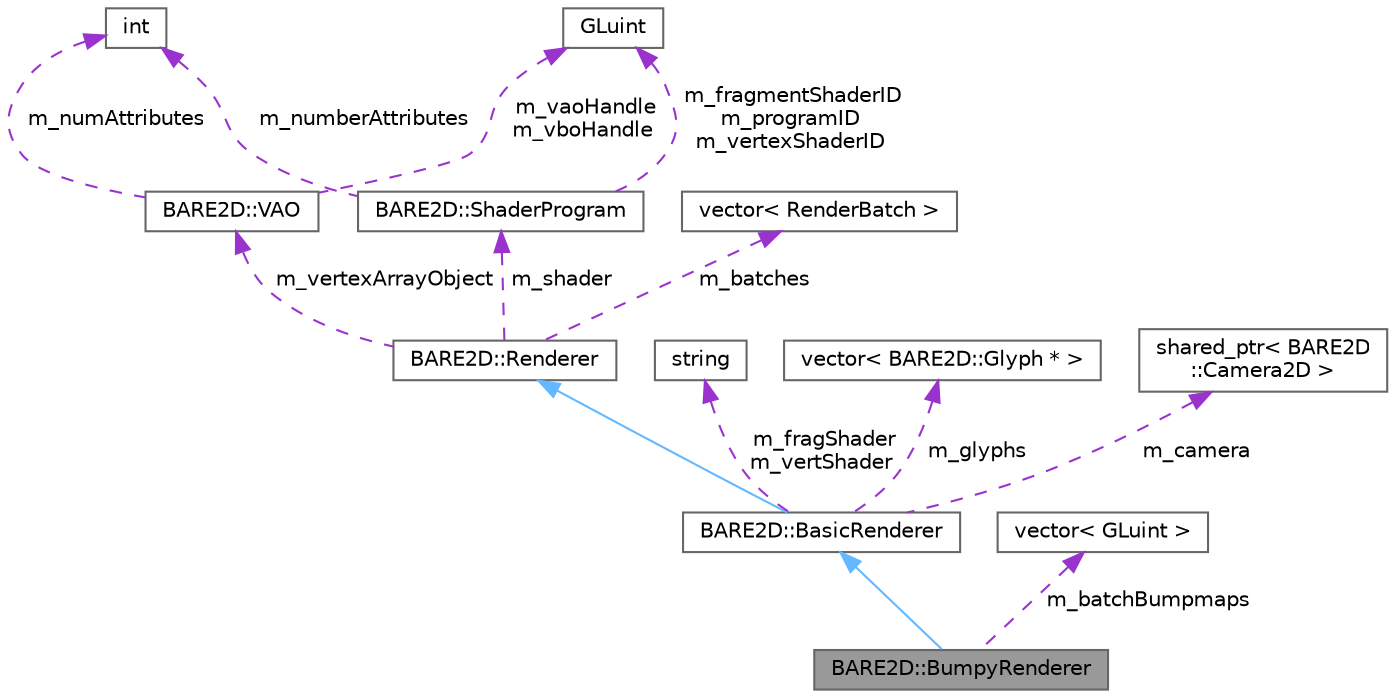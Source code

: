 digraph "BARE2D::BumpyRenderer"
{
 // INTERACTIVE_SVG=YES
 // LATEX_PDF_SIZE
  bgcolor="transparent";
  edge [fontname=Helvetica,fontsize=10,labelfontname=Helvetica,labelfontsize=10];
  node [fontname=Helvetica,fontsize=10,shape=box,height=0.2,width=0.4];
  Node1 [label="BARE2D::BumpyRenderer",height=0.2,width=0.4,color="gray40", fillcolor="grey60", style="filled", fontcolor="black",tooltip="This is a BasicRenderer, but it includes the usage of bumpmaps. This can be useful for lighting."];
  Node2 -> Node1 [dir="back",color="steelblue1",style="solid"];
  Node2 [label="BARE2D::BasicRenderer",height=0.2,width=0.4,color="gray40", fillcolor="white", style="filled",URL="$class_b_a_r_e2_d_1_1_basic_renderer.html",tooltip=" "];
  Node3 -> Node2 [dir="back",color="steelblue1",style="solid"];
  Node3 [label="BARE2D::Renderer",height=0.2,width=0.4,color="gray40", fillcolor="white", style="filled",URL="$class_b_a_r_e2_d_1_1_renderer.html",tooltip="The renderer class holds some shader program, manages some VBO, some render batch(es),..."];
  Node4 -> Node3 [dir="back",color="darkorchid3",style="dashed",label=" m_shader" ];
  Node4 [label="BARE2D::ShaderProgram",height=0.2,width=0.4,color="gray40", fillcolor="white", style="filled",URL="$class_b_a_r_e2_d_1_1_shader_program.html",tooltip="The ShaderProgram is a GLSL program which combines two shaders - the vertex shader and the fragment s..."];
  Node5 -> Node4 [dir="back",color="darkorchid3",style="dashed",label=" m_numberAttributes" ];
  Node5 [label="int",height=0.2,width=0.4,color="gray40", fillcolor="white", style="filled",tooltip=" "];
  Node6 -> Node4 [dir="back",color="darkorchid3",style="dashed",label=" m_fragmentShaderID\nm_programID\nm_vertexShaderID" ];
  Node6 [label="GLuint",height=0.2,width=0.4,color="gray40", fillcolor="white", style="filled",tooltip=" "];
  Node7 -> Node3 [dir="back",color="darkorchid3",style="dashed",label=" m_vertexArrayObject" ];
  Node7 [label="BARE2D::VAO",height=0.2,width=0.4,color="gray40", fillcolor="white", style="filled",URL="$class_b_a_r_e2_d_1_1_v_a_o.html",tooltip="A wrapper class for OpenGL's VAO, as well as its associated VBO and attributes."];
  Node5 -> Node7 [dir="back",color="darkorchid3",style="dashed",label=" m_numAttributes" ];
  Node6 -> Node7 [dir="back",color="darkorchid3",style="dashed",label=" m_vaoHandle\nm_vboHandle" ];
  Node8 -> Node3 [dir="back",color="darkorchid3",style="dashed",label=" m_batches" ];
  Node8 [label="vector\< RenderBatch \>",height=0.2,width=0.4,color="gray40", fillcolor="white", style="filled",tooltip=" "];
  Node9 -> Node2 [dir="back",color="darkorchid3",style="dashed",label=" m_fragShader\nm_vertShader" ];
  Node9 [label="string",height=0.2,width=0.4,color="gray40", fillcolor="white", style="filled",tooltip=" "];
  Node10 -> Node2 [dir="back",color="darkorchid3",style="dashed",label=" m_glyphs" ];
  Node10 [label="vector\< BARE2D::Glyph * \>",height=0.2,width=0.4,color="gray40", fillcolor="white", style="filled",tooltip=" "];
  Node11 -> Node2 [dir="back",color="darkorchid3",style="dashed",label=" m_camera" ];
  Node11 [label="shared_ptr\< BARE2D\l::Camera2D \>",height=0.2,width=0.4,color="gray40", fillcolor="white", style="filled",tooltip=" "];
  Node12 -> Node1 [dir="back",color="darkorchid3",style="dashed",label=" m_batchBumpmaps" ];
  Node12 [label="vector\< GLuint \>",height=0.2,width=0.4,color="gray40", fillcolor="white", style="filled",tooltip=" "];
}

